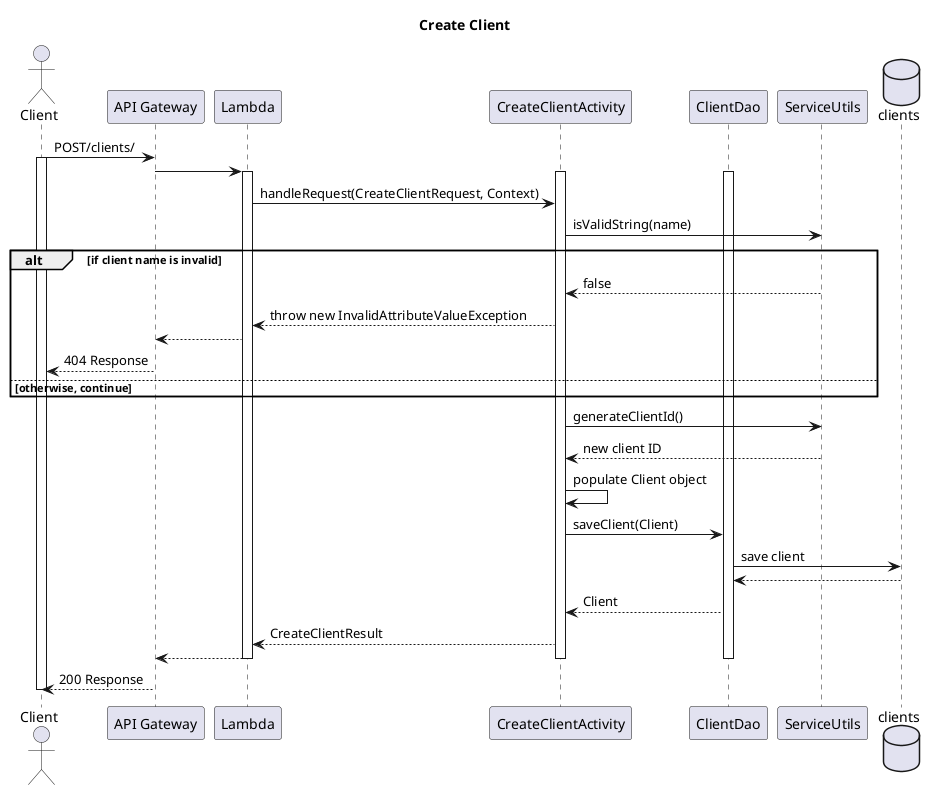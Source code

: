 @startuml
title Create Client

actor Client
participant "API Gateway" as APIGateway
participant Lambda
participant CreateClientActivity
participant ClientDao
participant ServiceUtils
database clients

Client -> APIGateway : POST/clients/
activate Client
APIGateway -> Lambda
activate Lambda
activate CreateClientActivity
activate ClientDao
Lambda -> CreateClientActivity : handleRequest(CreateClientRequest, Context)
CreateClientActivity -> ServiceUtils : isValidString(name)

alt if client name is invalid
 CreateClientActivity <-- ServiceUtils : false
 Lambda <-- CreateClientActivity : throw new InvalidAttributeValueException
 APIGateway <-- Lambda
 Client <-- APIGateway : 404 Response
else otherwise, continue
end

CreateClientActivity -> ServiceUtils : generateClientId()
CreateClientActivity <-- ServiceUtils : new client ID
CreateClientActivity -> CreateClientActivity : populate Client object
CreateClientActivity -> ClientDao : saveClient(Client)
ClientDao -> clients : save client
clients --> ClientDao

CreateClientActivity <-- ClientDao : Client
Lambda <-- CreateClientActivity : CreateClientResult
APIGateway <-- Lambda
deactivate ClientDao
deactivate CreateClientActivity
deactivate Lambda
Client <-- APIGateway : 200 Response
deactivate Client
@enduml